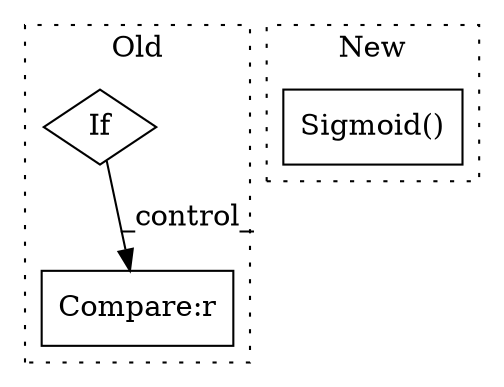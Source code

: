 digraph G {
subgraph cluster0 {
1 [label="If" a="96" s="2855" l="3" shape="diamond"];
3 [label="Compare:r" a="40" s="3033" l="18" shape="box"];
label = "Old";
style="dotted";
}
subgraph cluster1 {
2 [label="Sigmoid()" a="75" s="2810" l="12" shape="box"];
label = "New";
style="dotted";
}
1 -> 3 [label="_control_"];
}